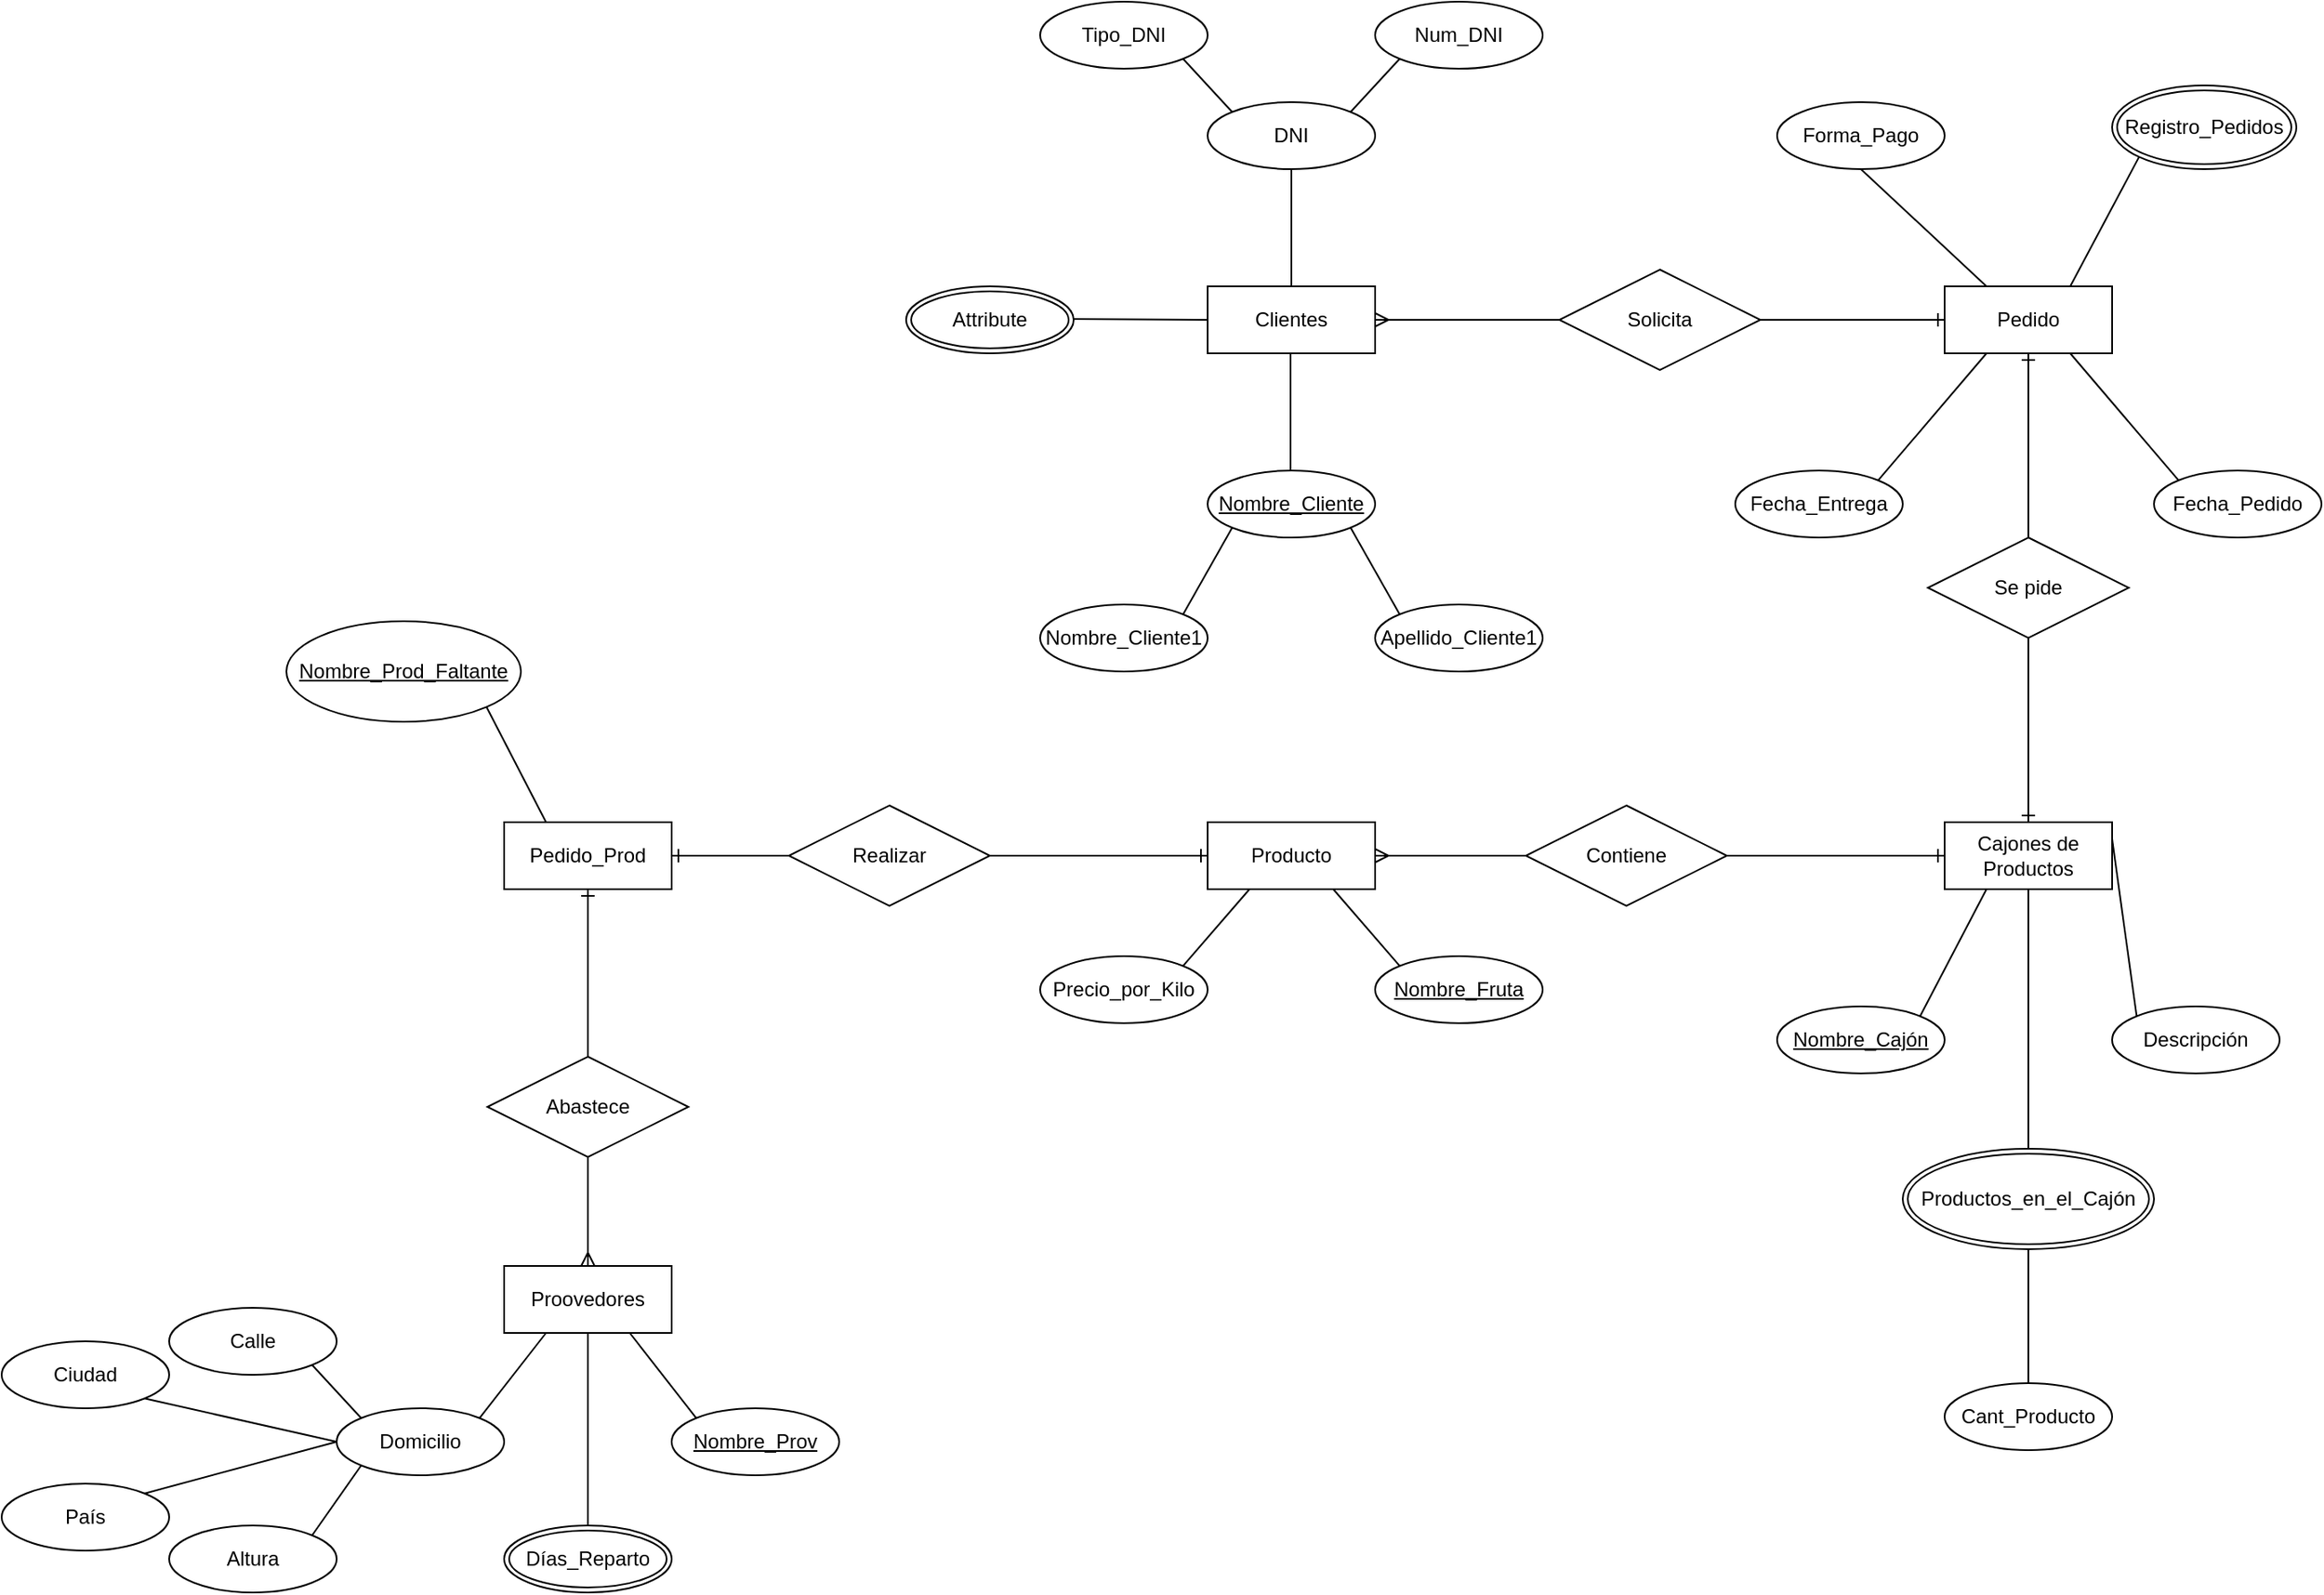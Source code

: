 <mxfile version="24.7.5">
  <diagram id="R2lEEEUBdFMjLlhIrx00" name="Page-1">
    <mxGraphModel dx="1999" dy="1340" grid="1" gridSize="10" guides="1" tooltips="1" connect="1" arrows="1" fold="1" page="1" pageScale="1" pageWidth="850" pageHeight="1100" math="0" shadow="0" extFonts="Permanent Marker^https://fonts.googleapis.com/css?family=Permanent+Marker">
      <root>
        <mxCell id="0" />
        <mxCell id="1" parent="0" />
        <mxCell id="qooXfaipe-NSgSSvknty-19" value="Solicita" style="shape=rhombus;perimeter=rhombusPerimeter;whiteSpace=wrap;html=1;align=center;" vertex="1" parent="1">
          <mxGeometry x="400" y="220" width="120" height="60" as="geometry" />
        </mxCell>
        <mxCell id="qooXfaipe-NSgSSvknty-20" value="Pedido" style="whiteSpace=wrap;html=1;align=center;" vertex="1" parent="1">
          <mxGeometry x="630" y="230" width="100" height="40" as="geometry" />
        </mxCell>
        <mxCell id="qooXfaipe-NSgSSvknty-21" value="Forma_Pago" style="ellipse;whiteSpace=wrap;html=1;align=center;" vertex="1" parent="1">
          <mxGeometry x="530" y="120" width="100" height="40" as="geometry" />
        </mxCell>
        <mxCell id="qooXfaipe-NSgSSvknty-22" value="Fecha_Entrega" style="ellipse;whiteSpace=wrap;html=1;align=center;" vertex="1" parent="1">
          <mxGeometry x="505" y="340" width="100" height="40" as="geometry" />
        </mxCell>
        <mxCell id="qooXfaipe-NSgSSvknty-23" value="Fecha_Pedido" style="ellipse;whiteSpace=wrap;html=1;align=center;" vertex="1" parent="1">
          <mxGeometry x="755" y="340" width="100" height="40" as="geometry" />
        </mxCell>
        <mxCell id="qooXfaipe-NSgSSvknty-24" value="" style="endArrow=none;html=1;rounded=0;entryX=0;entryY=0;entryDx=0;entryDy=0;exitX=0.75;exitY=1;exitDx=0;exitDy=0;" edge="1" parent="1" source="qooXfaipe-NSgSSvknty-20" target="qooXfaipe-NSgSSvknty-23">
          <mxGeometry relative="1" as="geometry">
            <mxPoint x="590" y="320" as="sourcePoint" />
            <mxPoint x="750" y="320" as="targetPoint" />
          </mxGeometry>
        </mxCell>
        <mxCell id="qooXfaipe-NSgSSvknty-25" value="" style="endArrow=none;html=1;rounded=0;entryX=1;entryY=0;entryDx=0;entryDy=0;exitX=0.25;exitY=1;exitDx=0;exitDy=0;" edge="1" parent="1" source="qooXfaipe-NSgSSvknty-20" target="qooXfaipe-NSgSSvknty-22">
          <mxGeometry relative="1" as="geometry">
            <mxPoint x="610" y="290" as="sourcePoint" />
            <mxPoint x="650" y="366" as="targetPoint" />
          </mxGeometry>
        </mxCell>
        <mxCell id="qooXfaipe-NSgSSvknty-26" value="" style="endArrow=none;html=1;rounded=0;entryX=0.25;entryY=0;entryDx=0;entryDy=0;exitX=0.5;exitY=1;exitDx=0;exitDy=0;" edge="1" parent="1" source="qooXfaipe-NSgSSvknty-21" target="qooXfaipe-NSgSSvknty-20">
          <mxGeometry relative="1" as="geometry">
            <mxPoint x="660" y="170" as="sourcePoint" />
            <mxPoint x="700" y="246" as="targetPoint" />
          </mxGeometry>
        </mxCell>
        <mxCell id="qooXfaipe-NSgSSvknty-27" value="" style="fontSize=12;html=1;endArrow=ERmany;rounded=0;entryX=1;entryY=0.5;entryDx=0;entryDy=0;exitX=0;exitY=0.5;exitDx=0;exitDy=0;" edge="1" parent="1" source="qooXfaipe-NSgSSvknty-19" target="qooXfaipe-NSgSSvknty-1">
          <mxGeometry width="100" height="100" relative="1" as="geometry">
            <mxPoint x="380" y="260" as="sourcePoint" />
            <mxPoint x="450" y="150" as="targetPoint" />
          </mxGeometry>
        </mxCell>
        <mxCell id="qooXfaipe-NSgSSvknty-28" value="" style="fontSize=12;html=1;endArrow=ERone;endFill=1;rounded=0;entryX=0;entryY=0.5;entryDx=0;entryDy=0;exitX=1;exitY=0.5;exitDx=0;exitDy=0;" edge="1" parent="1" source="qooXfaipe-NSgSSvknty-19" target="qooXfaipe-NSgSSvknty-20">
          <mxGeometry width="100" height="100" relative="1" as="geometry">
            <mxPoint x="420" y="260" as="sourcePoint" />
            <mxPoint x="520" y="160" as="targetPoint" />
          </mxGeometry>
        </mxCell>
        <mxCell id="qooXfaipe-NSgSSvknty-29" value="Registro_Pedidos" style="ellipse;shape=doubleEllipse;margin=3;whiteSpace=wrap;html=1;align=center;" vertex="1" parent="1">
          <mxGeometry x="730" y="110" width="110" height="50" as="geometry" />
        </mxCell>
        <mxCell id="qooXfaipe-NSgSSvknty-30" value="" style="endArrow=none;html=1;rounded=0;entryX=0;entryY=1;entryDx=0;entryDy=0;exitX=0.75;exitY=0;exitDx=0;exitDy=0;" edge="1" parent="1" source="qooXfaipe-NSgSSvknty-20" target="qooXfaipe-NSgSSvknty-29">
          <mxGeometry relative="1" as="geometry">
            <mxPoint x="550" y="150" as="sourcePoint" />
            <mxPoint x="710" y="150" as="targetPoint" />
          </mxGeometry>
        </mxCell>
        <mxCell id="qooXfaipe-NSgSSvknty-31" value="Cajones de Productos" style="whiteSpace=wrap;html=1;align=center;" vertex="1" parent="1">
          <mxGeometry x="630" y="550" width="100" height="40" as="geometry" />
        </mxCell>
        <mxCell id="qooXfaipe-NSgSSvknty-32" value="" style="group" vertex="1" connectable="0" parent="1">
          <mxGeometry x="10" y="60" width="380" height="400" as="geometry" />
        </mxCell>
        <mxCell id="qooXfaipe-NSgSSvknty-1" value="Clientes" style="whiteSpace=wrap;html=1;align=center;" vertex="1" parent="qooXfaipe-NSgSSvknty-32">
          <mxGeometry x="180" y="170" width="100" height="40" as="geometry" />
        </mxCell>
        <mxCell id="qooXfaipe-NSgSSvknty-5" value="" style="endArrow=none;html=1;rounded=0;entryX=0.5;entryY=0;entryDx=0;entryDy=0;exitX=0.5;exitY=1;exitDx=0;exitDy=0;" edge="1" parent="qooXfaipe-NSgSSvknty-32" source="qooXfaipe-NSgSSvknty-2" target="qooXfaipe-NSgSSvknty-1">
          <mxGeometry relative="1" as="geometry">
            <mxPoint x="200" y="120" as="sourcePoint" />
            <mxPoint x="350" y="130" as="targetPoint" />
          </mxGeometry>
        </mxCell>
        <mxCell id="qooXfaipe-NSgSSvknty-9" value="" style="group" vertex="1" connectable="0" parent="qooXfaipe-NSgSSvknty-32">
          <mxGeometry x="80" width="300" height="100" as="geometry" />
        </mxCell>
        <mxCell id="qooXfaipe-NSgSSvknty-2" value="DNI" style="ellipse;whiteSpace=wrap;html=1;align=center;" vertex="1" parent="qooXfaipe-NSgSSvknty-9">
          <mxGeometry x="100" y="60" width="100" height="40" as="geometry" />
        </mxCell>
        <mxCell id="qooXfaipe-NSgSSvknty-3" value="Tipo_DNI" style="ellipse;whiteSpace=wrap;html=1;align=center;" vertex="1" parent="qooXfaipe-NSgSSvknty-9">
          <mxGeometry width="100" height="40" as="geometry" />
        </mxCell>
        <mxCell id="qooXfaipe-NSgSSvknty-4" value="Num_DNI" style="ellipse;whiteSpace=wrap;html=1;align=center;" vertex="1" parent="qooXfaipe-NSgSSvknty-9">
          <mxGeometry x="200" width="100" height="40" as="geometry" />
        </mxCell>
        <mxCell id="qooXfaipe-NSgSSvknty-7" value="" style="endArrow=none;html=1;rounded=0;entryX=1;entryY=0;entryDx=0;entryDy=0;exitX=0;exitY=1;exitDx=0;exitDy=0;" edge="1" parent="qooXfaipe-NSgSSvknty-9" source="qooXfaipe-NSgSSvknty-4" target="qooXfaipe-NSgSSvknty-2">
          <mxGeometry relative="1" as="geometry">
            <mxPoint x="210" y="30" as="sourcePoint" />
            <mxPoint x="210" y="100" as="targetPoint" />
          </mxGeometry>
        </mxCell>
        <mxCell id="qooXfaipe-NSgSSvknty-8" value="" style="endArrow=none;html=1;rounded=0;entryX=0;entryY=0;entryDx=0;entryDy=0;exitX=1;exitY=1;exitDx=0;exitDy=0;" edge="1" parent="qooXfaipe-NSgSSvknty-9" source="qooXfaipe-NSgSSvknty-3" target="qooXfaipe-NSgSSvknty-2">
          <mxGeometry relative="1" as="geometry">
            <mxPoint x="140" y="28" as="sourcePoint" />
            <mxPoint x="100" y="60" as="targetPoint" />
          </mxGeometry>
        </mxCell>
        <mxCell id="qooXfaipe-NSgSSvknty-15" value="" style="endArrow=none;html=1;rounded=0;entryX=0.5;entryY=0;entryDx=0;entryDy=0;exitX=0.5;exitY=1;exitDx=0;exitDy=0;" edge="1" parent="qooXfaipe-NSgSSvknty-32">
          <mxGeometry relative="1" as="geometry">
            <mxPoint x="229.5" y="210" as="sourcePoint" />
            <mxPoint x="229.5" y="280" as="targetPoint" />
          </mxGeometry>
        </mxCell>
        <mxCell id="qooXfaipe-NSgSSvknty-16" value="" style="group" vertex="1" connectable="0" parent="qooXfaipe-NSgSSvknty-32">
          <mxGeometry x="80" y="280" width="300" height="120" as="geometry" />
        </mxCell>
        <mxCell id="qooXfaipe-NSgSSvknty-10" value="Apellido_Cliente1" style="ellipse;whiteSpace=wrap;html=1;align=center;" vertex="1" parent="qooXfaipe-NSgSSvknty-16">
          <mxGeometry x="200" y="80" width="100" height="40" as="geometry" />
        </mxCell>
        <mxCell id="qooXfaipe-NSgSSvknty-11" value="Nombre_Cliente1" style="ellipse;whiteSpace=wrap;html=1;align=center;" vertex="1" parent="qooXfaipe-NSgSSvknty-16">
          <mxGeometry y="80" width="100" height="40" as="geometry" />
        </mxCell>
        <mxCell id="qooXfaipe-NSgSSvknty-12" value="&lt;u&gt;Nombre_Cliente&lt;/u&gt;" style="ellipse;whiteSpace=wrap;html=1;align=center;" vertex="1" parent="qooXfaipe-NSgSSvknty-16">
          <mxGeometry x="100" width="100" height="40" as="geometry" />
        </mxCell>
        <mxCell id="qooXfaipe-NSgSSvknty-13" value="" style="endArrow=none;html=1;rounded=0;entryX=0;entryY=0;entryDx=0;entryDy=0;exitX=1;exitY=1;exitDx=0;exitDy=0;" edge="1" parent="qooXfaipe-NSgSSvknty-16" source="qooXfaipe-NSgSSvknty-12" target="qooXfaipe-NSgSSvknty-10">
          <mxGeometry relative="1" as="geometry">
            <mxPoint x="179.5" y="40" as="sourcePoint" />
            <mxPoint x="179.5" y="110" as="targetPoint" />
          </mxGeometry>
        </mxCell>
        <mxCell id="qooXfaipe-NSgSSvknty-14" value="" style="endArrow=none;html=1;rounded=0;entryX=1;entryY=0;entryDx=0;entryDy=0;exitX=0;exitY=1;exitDx=0;exitDy=0;" edge="1" parent="qooXfaipe-NSgSSvknty-16" source="qooXfaipe-NSgSSvknty-12" target="qooXfaipe-NSgSSvknty-11">
          <mxGeometry relative="1" as="geometry">
            <mxPoint x="100" y="40" as="sourcePoint" />
            <mxPoint x="100" y="110" as="targetPoint" />
          </mxGeometry>
        </mxCell>
        <mxCell id="qooXfaipe-NSgSSvknty-17" value="Attribute" style="ellipse;shape=doubleEllipse;margin=3;whiteSpace=wrap;html=1;align=center;" vertex="1" parent="qooXfaipe-NSgSSvknty-32">
          <mxGeometry y="170" width="100" height="40" as="geometry" />
        </mxCell>
        <mxCell id="qooXfaipe-NSgSSvknty-18" value="" style="endArrow=none;html=1;rounded=0;entryX=0;entryY=0.5;entryDx=0;entryDy=0;" edge="1" parent="qooXfaipe-NSgSSvknty-32" target="qooXfaipe-NSgSSvknty-1">
          <mxGeometry relative="1" as="geometry">
            <mxPoint x="100" y="189.5" as="sourcePoint" />
            <mxPoint x="260" y="189.5" as="targetPoint" />
          </mxGeometry>
        </mxCell>
        <mxCell id="qooXfaipe-NSgSSvknty-34" value="&lt;u&gt;Nombre_Cajón&lt;/u&gt;" style="ellipse;whiteSpace=wrap;html=1;align=center;" vertex="1" parent="1">
          <mxGeometry x="530" y="660" width="100" height="40" as="geometry" />
        </mxCell>
        <mxCell id="qooXfaipe-NSgSSvknty-35" value="" style="endArrow=none;html=1;rounded=0;entryX=0.25;entryY=1;entryDx=0;entryDy=0;exitX=1;exitY=0;exitDx=0;exitDy=0;" edge="1" parent="1" source="qooXfaipe-NSgSSvknty-34" target="qooXfaipe-NSgSSvknty-31">
          <mxGeometry relative="1" as="geometry">
            <mxPoint x="470" y="630" as="sourcePoint" />
            <mxPoint x="630" y="630" as="targetPoint" />
          </mxGeometry>
        </mxCell>
        <mxCell id="qooXfaipe-NSgSSvknty-36" value="Descripción" style="ellipse;whiteSpace=wrap;html=1;align=center;" vertex="1" parent="1">
          <mxGeometry x="730" y="660" width="100" height="40" as="geometry" />
        </mxCell>
        <mxCell id="qooXfaipe-NSgSSvknty-37" value="" style="endArrow=none;html=1;rounded=0;entryX=1;entryY=0.25;entryDx=0;entryDy=0;exitX=0;exitY=0;exitDx=0;exitDy=0;" edge="1" parent="1" source="qooXfaipe-NSgSSvknty-36" target="qooXfaipe-NSgSSvknty-31">
          <mxGeometry relative="1" as="geometry">
            <mxPoint x="700" y="680" as="sourcePoint" />
            <mxPoint x="740" y="604" as="targetPoint" />
          </mxGeometry>
        </mxCell>
        <mxCell id="qooXfaipe-NSgSSvknty-38" value="Productos_en_el_Cajón" style="ellipse;shape=doubleEllipse;margin=3;whiteSpace=wrap;html=1;align=center;" vertex="1" parent="1">
          <mxGeometry x="605" y="745" width="150" height="60" as="geometry" />
        </mxCell>
        <mxCell id="qooXfaipe-NSgSSvknty-39" value="Cant_Producto" style="ellipse;whiteSpace=wrap;html=1;align=center;" vertex="1" parent="1">
          <mxGeometry x="630" y="885" width="100" height="40" as="geometry" />
        </mxCell>
        <mxCell id="qooXfaipe-NSgSSvknty-40" value="" style="endArrow=none;html=1;rounded=0;exitX=0.5;exitY=1;exitDx=0;exitDy=0;entryX=0.5;entryY=0;entryDx=0;entryDy=0;" edge="1" parent="1" source="qooXfaipe-NSgSSvknty-38" target="qooXfaipe-NSgSSvknty-39">
          <mxGeometry relative="1" as="geometry">
            <mxPoint x="600" y="915" as="sourcePoint" />
            <mxPoint x="760" y="915" as="targetPoint" />
          </mxGeometry>
        </mxCell>
        <mxCell id="qooXfaipe-NSgSSvknty-41" value="" style="endArrow=none;html=1;rounded=0;exitX=0.5;exitY=1;exitDx=0;exitDy=0;entryX=0.5;entryY=0;entryDx=0;entryDy=0;" edge="1" parent="1" source="qooXfaipe-NSgSSvknty-31" target="qooXfaipe-NSgSSvknty-38">
          <mxGeometry relative="1" as="geometry">
            <mxPoint x="600" y="915" as="sourcePoint" />
            <mxPoint x="760" y="915" as="targetPoint" />
          </mxGeometry>
        </mxCell>
        <mxCell id="qooXfaipe-NSgSSvknty-42" value="Se pide" style="shape=rhombus;perimeter=rhombusPerimeter;whiteSpace=wrap;html=1;align=center;" vertex="1" parent="1">
          <mxGeometry x="620" y="380" width="120" height="60" as="geometry" />
        </mxCell>
        <mxCell id="qooXfaipe-NSgSSvknty-45" value="" style="fontSize=12;html=1;endArrow=ERone;endFill=1;rounded=0;exitX=0.5;exitY=0;exitDx=0;exitDy=0;entryX=0.5;entryY=1;entryDx=0;entryDy=0;" edge="1" parent="1" source="qooXfaipe-NSgSSvknty-42" target="qooXfaipe-NSgSSvknty-20">
          <mxGeometry width="100" height="100" relative="1" as="geometry">
            <mxPoint x="450" y="500" as="sourcePoint" />
            <mxPoint x="550" y="400" as="targetPoint" />
          </mxGeometry>
        </mxCell>
        <mxCell id="qooXfaipe-NSgSSvknty-46" value="" style="fontSize=12;html=1;endArrow=ERone;endFill=1;rounded=0;exitX=0.5;exitY=1;exitDx=0;exitDy=0;entryX=0.5;entryY=0;entryDx=0;entryDy=0;" edge="1" parent="1" source="qooXfaipe-NSgSSvknty-42" target="qooXfaipe-NSgSSvknty-31">
          <mxGeometry width="100" height="100" relative="1" as="geometry">
            <mxPoint x="710" y="550" as="sourcePoint" />
            <mxPoint x="720" y="490" as="targetPoint" />
          </mxGeometry>
        </mxCell>
        <mxCell id="qooXfaipe-NSgSSvknty-47" value="Producto" style="whiteSpace=wrap;html=1;align=center;" vertex="1" parent="1">
          <mxGeometry x="190" y="550" width="100" height="40" as="geometry" />
        </mxCell>
        <mxCell id="qooXfaipe-NSgSSvknty-49" value="&lt;u&gt;Nombre_Fruta&lt;/u&gt;" style="ellipse;whiteSpace=wrap;html=1;align=center;" vertex="1" parent="1">
          <mxGeometry x="290" y="630" width="100" height="40" as="geometry" />
        </mxCell>
        <mxCell id="qooXfaipe-NSgSSvknty-50" value="Precio_por_Kilo" style="ellipse;whiteSpace=wrap;html=1;align=center;" vertex="1" parent="1">
          <mxGeometry x="90" y="630" width="100" height="40" as="geometry" />
        </mxCell>
        <mxCell id="qooXfaipe-NSgSSvknty-53" value="" style="endArrow=none;html=1;rounded=0;exitX=0.75;exitY=1;exitDx=0;exitDy=0;entryX=0;entryY=0;entryDx=0;entryDy=0;" edge="1" parent="1" source="qooXfaipe-NSgSSvknty-47" target="qooXfaipe-NSgSSvknty-49">
          <mxGeometry relative="1" as="geometry">
            <mxPoint x="240" y="450" as="sourcePoint" />
            <mxPoint x="400" y="450" as="targetPoint" />
          </mxGeometry>
        </mxCell>
        <mxCell id="qooXfaipe-NSgSSvknty-54" value="" style="endArrow=none;html=1;rounded=0;exitX=1;exitY=0;exitDx=0;exitDy=0;entryX=0.25;entryY=1;entryDx=0;entryDy=0;" edge="1" parent="1" source="qooXfaipe-NSgSSvknty-50" target="qooXfaipe-NSgSSvknty-47">
          <mxGeometry relative="1" as="geometry">
            <mxPoint x="240" y="450" as="sourcePoint" />
            <mxPoint x="400" y="450" as="targetPoint" />
          </mxGeometry>
        </mxCell>
        <mxCell id="qooXfaipe-NSgSSvknty-55" value="Proovedores" style="whiteSpace=wrap;html=1;align=center;" vertex="1" parent="1">
          <mxGeometry x="-230" y="815" width="100" height="40" as="geometry" />
        </mxCell>
        <mxCell id="qooXfaipe-NSgSSvknty-56" value="Domicilio" style="ellipse;whiteSpace=wrap;html=1;align=center;" vertex="1" parent="1">
          <mxGeometry x="-330" y="900" width="100" height="40" as="geometry" />
        </mxCell>
        <mxCell id="qooXfaipe-NSgSSvknty-57" value="&lt;u&gt;Nombre_Prov&lt;/u&gt;" style="ellipse;whiteSpace=wrap;html=1;align=center;" vertex="1" parent="1">
          <mxGeometry x="-130" y="900" width="100" height="40" as="geometry" />
        </mxCell>
        <mxCell id="qooXfaipe-NSgSSvknty-58" value="Días_Reparto" style="ellipse;shape=doubleEllipse;margin=3;whiteSpace=wrap;html=1;align=center;" vertex="1" parent="1">
          <mxGeometry x="-230" y="970" width="100" height="40" as="geometry" />
        </mxCell>
        <mxCell id="qooXfaipe-NSgSSvknty-59" value="Ciudad" style="ellipse;whiteSpace=wrap;html=1;align=center;" vertex="1" parent="1">
          <mxGeometry x="-530" y="860" width="100" height="40" as="geometry" />
        </mxCell>
        <mxCell id="qooXfaipe-NSgSSvknty-60" value="Altura" style="ellipse;whiteSpace=wrap;html=1;align=center;" vertex="1" parent="1">
          <mxGeometry x="-430" y="970" width="100" height="40" as="geometry" />
        </mxCell>
        <mxCell id="qooXfaipe-NSgSSvknty-61" value="Calle" style="ellipse;whiteSpace=wrap;html=1;align=center;" vertex="1" parent="1">
          <mxGeometry x="-430" y="840" width="100" height="40" as="geometry" />
        </mxCell>
        <mxCell id="qooXfaipe-NSgSSvknty-62" value="" style="endArrow=none;html=1;rounded=0;exitX=1;exitY=1;exitDx=0;exitDy=0;entryX=0;entryY=0.5;entryDx=0;entryDy=0;" edge="1" parent="1" source="qooXfaipe-NSgSSvknty-59" target="qooXfaipe-NSgSSvknty-56">
          <mxGeometry relative="1" as="geometry">
            <mxPoint x="-420" y="980" as="sourcePoint" />
            <mxPoint x="-260" y="980" as="targetPoint" />
          </mxGeometry>
        </mxCell>
        <mxCell id="qooXfaipe-NSgSSvknty-63" value="" style="endArrow=none;html=1;rounded=0;entryX=0;entryY=0;entryDx=0;entryDy=0;exitX=1;exitY=1;exitDx=0;exitDy=0;" edge="1" parent="1" source="qooXfaipe-NSgSSvknty-61" target="qooXfaipe-NSgSSvknty-56">
          <mxGeometry relative="1" as="geometry">
            <mxPoint x="-420" y="980" as="sourcePoint" />
            <mxPoint x="-260" y="980" as="targetPoint" />
          </mxGeometry>
        </mxCell>
        <mxCell id="qooXfaipe-NSgSSvknty-64" value="" style="endArrow=none;html=1;rounded=0;exitX=1;exitY=0;exitDx=0;exitDy=0;entryX=0;entryY=1;entryDx=0;entryDy=0;" edge="1" parent="1" source="qooXfaipe-NSgSSvknty-60" target="qooXfaipe-NSgSSvknty-56">
          <mxGeometry relative="1" as="geometry">
            <mxPoint x="-420" y="980" as="sourcePoint" />
            <mxPoint x="-260" y="980" as="targetPoint" />
          </mxGeometry>
        </mxCell>
        <mxCell id="qooXfaipe-NSgSSvknty-65" value="País" style="ellipse;whiteSpace=wrap;html=1;align=center;" vertex="1" parent="1">
          <mxGeometry x="-530" y="945" width="100" height="40" as="geometry" />
        </mxCell>
        <mxCell id="qooXfaipe-NSgSSvknty-66" value="" style="endArrow=none;html=1;rounded=0;entryX=1;entryY=0;entryDx=0;entryDy=0;exitX=0;exitY=0.5;exitDx=0;exitDy=0;" edge="1" parent="1" source="qooXfaipe-NSgSSvknty-56" target="qooXfaipe-NSgSSvknty-65">
          <mxGeometry relative="1" as="geometry">
            <mxPoint x="-420" y="980" as="sourcePoint" />
            <mxPoint x="-260" y="980" as="targetPoint" />
          </mxGeometry>
        </mxCell>
        <mxCell id="qooXfaipe-NSgSSvknty-68" value="" style="endArrow=none;html=1;rounded=0;exitX=0.25;exitY=1;exitDx=0;exitDy=0;entryX=1;entryY=0;entryDx=0;entryDy=0;" edge="1" parent="1" source="qooXfaipe-NSgSSvknty-55" target="qooXfaipe-NSgSSvknty-56">
          <mxGeometry relative="1" as="geometry">
            <mxPoint x="-420" y="980" as="sourcePoint" />
            <mxPoint x="-260" y="980" as="targetPoint" />
          </mxGeometry>
        </mxCell>
        <mxCell id="qooXfaipe-NSgSSvknty-69" value="" style="endArrow=none;html=1;rounded=0;entryX=0;entryY=0;entryDx=0;entryDy=0;exitX=0.75;exitY=1;exitDx=0;exitDy=0;" edge="1" parent="1" source="qooXfaipe-NSgSSvknty-55" target="qooXfaipe-NSgSSvknty-57">
          <mxGeometry relative="1" as="geometry">
            <mxPoint x="-420" y="980" as="sourcePoint" />
            <mxPoint x="-260" y="980" as="targetPoint" />
          </mxGeometry>
        </mxCell>
        <mxCell id="qooXfaipe-NSgSSvknty-70" value="" style="endArrow=none;html=1;rounded=0;exitX=0.5;exitY=1;exitDx=0;exitDy=0;entryX=0.5;entryY=0;entryDx=0;entryDy=0;" edge="1" parent="1" source="qooXfaipe-NSgSSvknty-55" target="qooXfaipe-NSgSSvknty-58">
          <mxGeometry relative="1" as="geometry">
            <mxPoint x="-420" y="980" as="sourcePoint" />
            <mxPoint x="-260" y="980" as="targetPoint" />
          </mxGeometry>
        </mxCell>
        <mxCell id="qooXfaipe-NSgSSvknty-71" value="" style="fontSize=12;html=1;endArrow=ERmany;rounded=0;entryX=0.5;entryY=0;entryDx=0;entryDy=0;" edge="1" parent="1" target="qooXfaipe-NSgSSvknty-55">
          <mxGeometry width="100" height="100" relative="1" as="geometry">
            <mxPoint x="-180" y="750" as="sourcePoint" />
            <mxPoint x="-290" y="690" as="targetPoint" />
          </mxGeometry>
        </mxCell>
        <mxCell id="qooXfaipe-NSgSSvknty-72" value="Abastece" style="shape=rhombus;perimeter=rhombusPerimeter;whiteSpace=wrap;html=1;align=center;" vertex="1" parent="1">
          <mxGeometry x="-240" y="690" width="120" height="60" as="geometry" />
        </mxCell>
        <mxCell id="qooXfaipe-NSgSSvknty-76" value="" style="fontSize=12;html=1;endArrow=ERmany;rounded=0;entryX=1;entryY=0.5;entryDx=0;entryDy=0;" edge="1" parent="1" target="qooXfaipe-NSgSSvknty-47">
          <mxGeometry width="100" height="100" relative="1" as="geometry">
            <mxPoint x="380" y="570" as="sourcePoint" />
            <mxPoint x="460" y="570" as="targetPoint" />
          </mxGeometry>
        </mxCell>
        <mxCell id="qooXfaipe-NSgSSvknty-77" value="Contiene" style="shape=rhombus;perimeter=rhombusPerimeter;whiteSpace=wrap;html=1;align=center;" vertex="1" parent="1">
          <mxGeometry x="380" y="540" width="120" height="60" as="geometry" />
        </mxCell>
        <mxCell id="qooXfaipe-NSgSSvknty-79" value="" style="fontSize=12;html=1;endArrow=ERone;endFill=1;rounded=0;exitX=1;exitY=0.5;exitDx=0;exitDy=0;entryX=0;entryY=0.5;entryDx=0;entryDy=0;" edge="1" parent="1" source="qooXfaipe-NSgSSvknty-77" target="qooXfaipe-NSgSSvknty-31">
          <mxGeometry width="100" height="100" relative="1" as="geometry">
            <mxPoint x="360" y="670" as="sourcePoint" />
            <mxPoint x="460" y="570" as="targetPoint" />
          </mxGeometry>
        </mxCell>
        <mxCell id="qooXfaipe-NSgSSvknty-85" value="Pedido_Prod" style="whiteSpace=wrap;html=1;align=center;" vertex="1" parent="1">
          <mxGeometry x="-230" y="550" width="100" height="40" as="geometry" />
        </mxCell>
        <mxCell id="qooXfaipe-NSgSSvknty-87" value="&lt;u&gt;Nombre_Prod_Faltante&lt;/u&gt;" style="ellipse;whiteSpace=wrap;html=1;align=center;" vertex="1" parent="1">
          <mxGeometry x="-360" y="430" width="140" height="60" as="geometry" />
        </mxCell>
        <mxCell id="qooXfaipe-NSgSSvknty-88" value="" style="endArrow=none;html=1;rounded=0;exitX=1;exitY=1;exitDx=0;exitDy=0;entryX=0.25;entryY=0;entryDx=0;entryDy=0;" edge="1" parent="1" source="qooXfaipe-NSgSSvknty-87" target="qooXfaipe-NSgSSvknty-85">
          <mxGeometry relative="1" as="geometry">
            <mxPoint x="-190" y="610" as="sourcePoint" />
            <mxPoint x="-30" y="610" as="targetPoint" />
          </mxGeometry>
        </mxCell>
        <mxCell id="qooXfaipe-NSgSSvknty-91" value="Realizar" style="shape=rhombus;perimeter=rhombusPerimeter;whiteSpace=wrap;html=1;align=center;" vertex="1" parent="1">
          <mxGeometry x="-60" y="540" width="120" height="60" as="geometry" />
        </mxCell>
        <mxCell id="qooXfaipe-NSgSSvknty-92" value="" style="fontSize=12;html=1;endArrow=ERone;endFill=1;rounded=0;entryX=0;entryY=0.5;entryDx=0;entryDy=0;exitX=1;exitY=0.5;exitDx=0;exitDy=0;" edge="1" parent="1" source="qooXfaipe-NSgSSvknty-91" target="qooXfaipe-NSgSSvknty-47">
          <mxGeometry width="100" height="100" relative="1" as="geometry">
            <mxPoint x="-80" y="700" as="sourcePoint" />
            <mxPoint x="20" y="600" as="targetPoint" />
          </mxGeometry>
        </mxCell>
        <mxCell id="qooXfaipe-NSgSSvknty-93" value="" style="fontSize=12;html=1;endArrow=ERone;endFill=1;rounded=0;entryX=1;entryY=0.5;entryDx=0;entryDy=0;exitX=0;exitY=0.5;exitDx=0;exitDy=0;" edge="1" parent="1" source="qooXfaipe-NSgSSvknty-91" target="qooXfaipe-NSgSSvknty-85">
          <mxGeometry width="100" height="100" relative="1" as="geometry">
            <mxPoint x="70" y="580" as="sourcePoint" />
            <mxPoint x="200" y="580" as="targetPoint" />
          </mxGeometry>
        </mxCell>
        <mxCell id="qooXfaipe-NSgSSvknty-94" value="" style="fontSize=12;html=1;endArrow=ERone;endFill=1;rounded=0;exitX=0.5;exitY=0;exitDx=0;exitDy=0;entryX=0.5;entryY=1;entryDx=0;entryDy=0;" edge="1" parent="1" source="qooXfaipe-NSgSSvknty-72" target="qooXfaipe-NSgSSvknty-85">
          <mxGeometry width="100" height="100" relative="1" as="geometry">
            <mxPoint x="-160" y="870" as="sourcePoint" />
            <mxPoint x="-60" y="770" as="targetPoint" />
          </mxGeometry>
        </mxCell>
      </root>
    </mxGraphModel>
  </diagram>
</mxfile>
